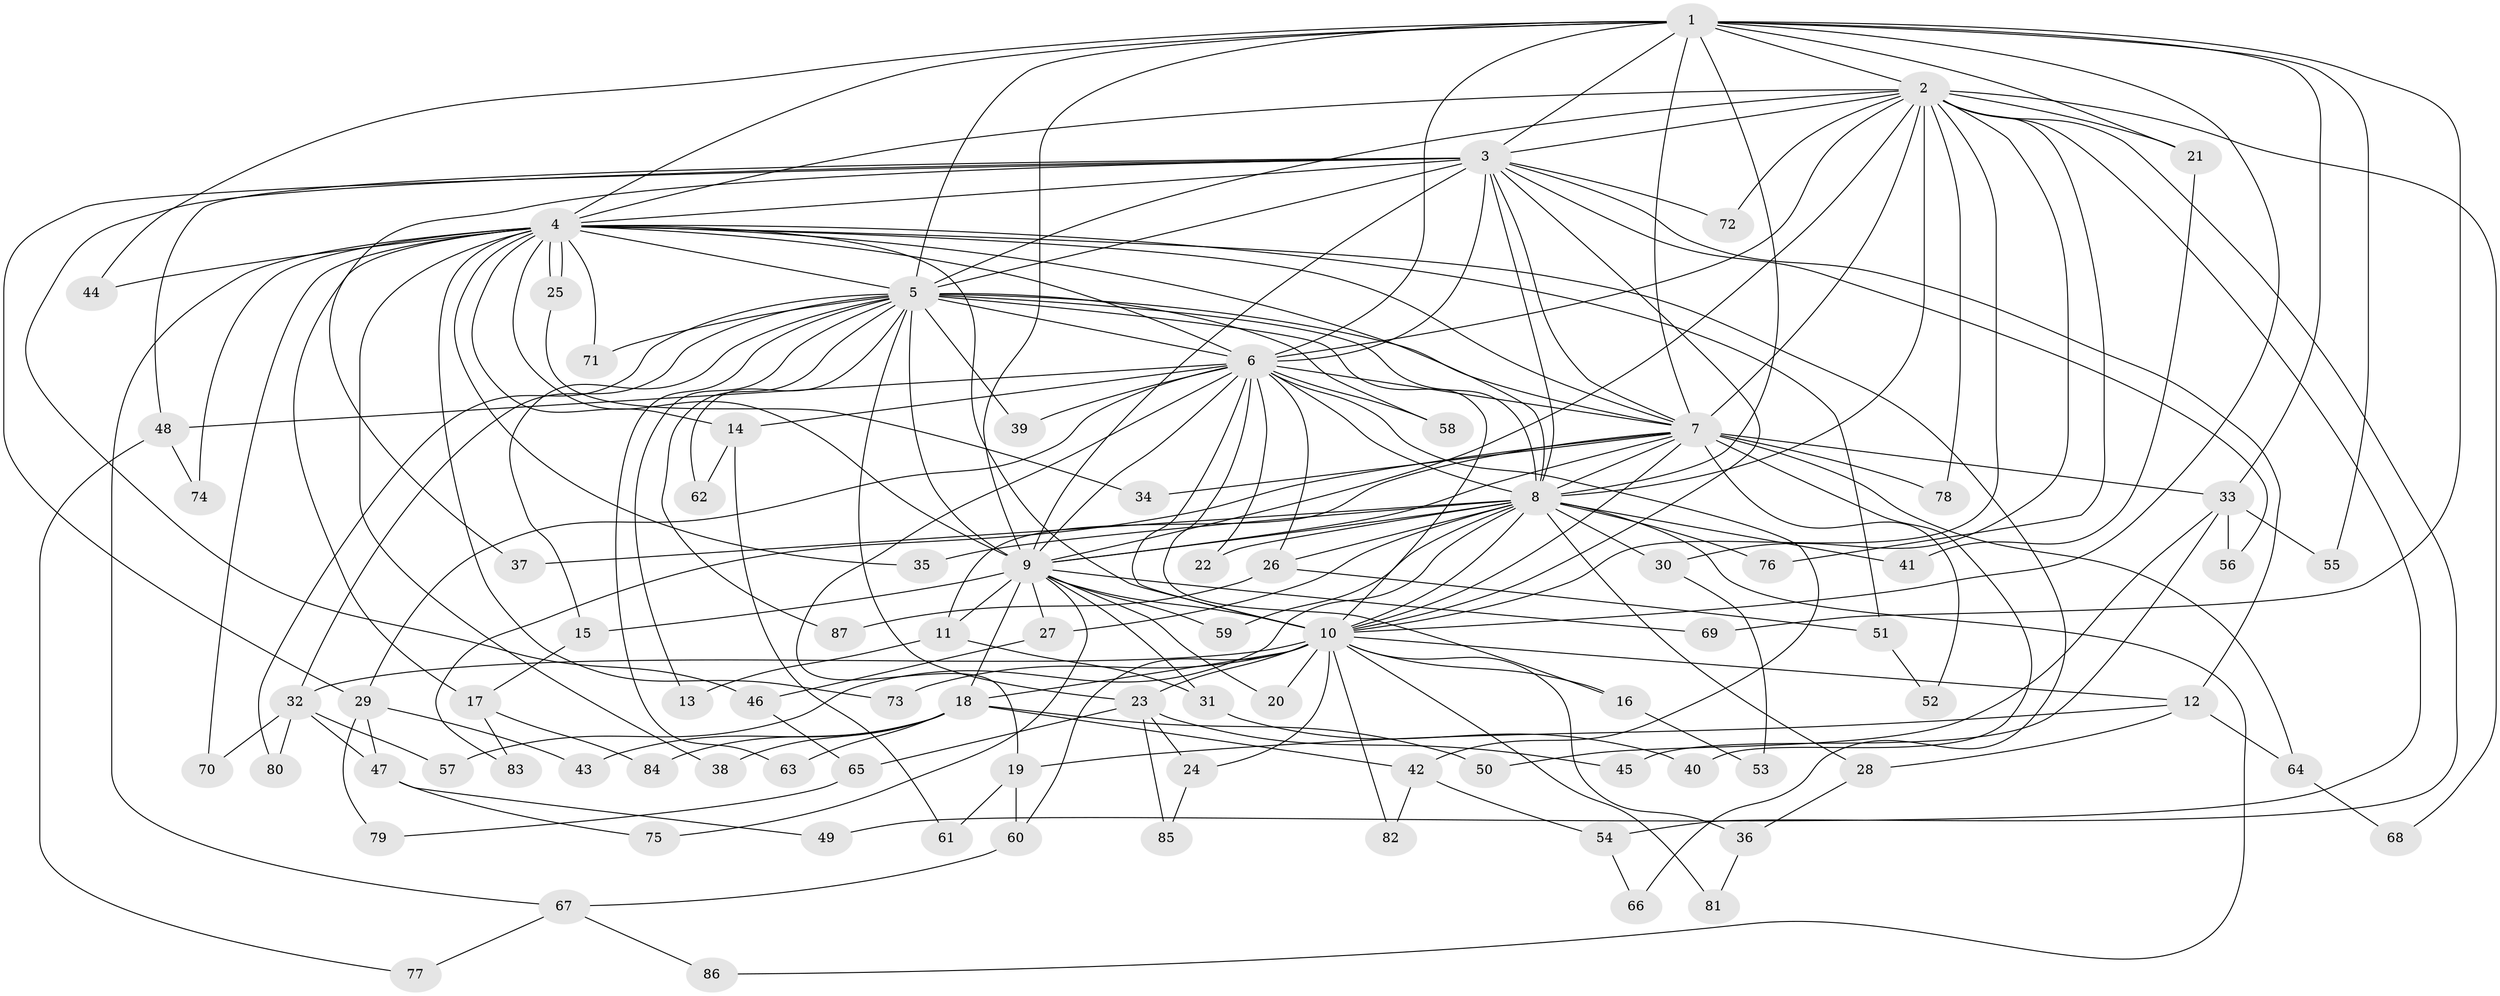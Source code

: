 // coarse degree distribution, {13: 0.044444444444444446, 11: 0.022222222222222223, 12: 0.022222222222222223, 18: 0.022222222222222223, 15: 0.022222222222222223, 16: 0.022222222222222223, 4: 0.06666666666666667, 5: 0.08888888888888889, 7: 0.022222222222222223, 3: 0.17777777777777778, 9: 0.022222222222222223, 2: 0.4, 10: 0.044444444444444446, 6: 0.022222222222222223}
// Generated by graph-tools (version 1.1) at 2025/49/03/04/25 22:49:53]
// undirected, 87 vertices, 199 edges
graph export_dot {
  node [color=gray90,style=filled];
  1;
  2;
  3;
  4;
  5;
  6;
  7;
  8;
  9;
  10;
  11;
  12;
  13;
  14;
  15;
  16;
  17;
  18;
  19;
  20;
  21;
  22;
  23;
  24;
  25;
  26;
  27;
  28;
  29;
  30;
  31;
  32;
  33;
  34;
  35;
  36;
  37;
  38;
  39;
  40;
  41;
  42;
  43;
  44;
  45;
  46;
  47;
  48;
  49;
  50;
  51;
  52;
  53;
  54;
  55;
  56;
  57;
  58;
  59;
  60;
  61;
  62;
  63;
  64;
  65;
  66;
  67;
  68;
  69;
  70;
  71;
  72;
  73;
  74;
  75;
  76;
  77;
  78;
  79;
  80;
  81;
  82;
  83;
  84;
  85;
  86;
  87;
  1 -- 2;
  1 -- 3;
  1 -- 4;
  1 -- 5;
  1 -- 6;
  1 -- 7;
  1 -- 8;
  1 -- 9;
  1 -- 10;
  1 -- 21;
  1 -- 33;
  1 -- 44;
  1 -- 55;
  1 -- 69;
  2 -- 3;
  2 -- 4;
  2 -- 5;
  2 -- 6;
  2 -- 7;
  2 -- 8;
  2 -- 9;
  2 -- 10;
  2 -- 21;
  2 -- 30;
  2 -- 49;
  2 -- 54;
  2 -- 68;
  2 -- 72;
  2 -- 76;
  2 -- 78;
  3 -- 4;
  3 -- 5;
  3 -- 6;
  3 -- 7;
  3 -- 8;
  3 -- 9;
  3 -- 10;
  3 -- 12;
  3 -- 29;
  3 -- 37;
  3 -- 46;
  3 -- 48;
  3 -- 56;
  3 -- 72;
  4 -- 5;
  4 -- 6;
  4 -- 7;
  4 -- 8;
  4 -- 9;
  4 -- 10;
  4 -- 14;
  4 -- 17;
  4 -- 25;
  4 -- 25;
  4 -- 35;
  4 -- 38;
  4 -- 44;
  4 -- 51;
  4 -- 66;
  4 -- 67;
  4 -- 70;
  4 -- 71;
  4 -- 73;
  4 -- 74;
  5 -- 6;
  5 -- 7;
  5 -- 8;
  5 -- 9;
  5 -- 10;
  5 -- 13;
  5 -- 15;
  5 -- 23;
  5 -- 32;
  5 -- 39;
  5 -- 58;
  5 -- 62;
  5 -- 63;
  5 -- 71;
  5 -- 80;
  5 -- 87;
  6 -- 7;
  6 -- 8;
  6 -- 9;
  6 -- 10;
  6 -- 14;
  6 -- 16;
  6 -- 19;
  6 -- 22;
  6 -- 26;
  6 -- 29;
  6 -- 39;
  6 -- 42;
  6 -- 48;
  6 -- 58;
  7 -- 8;
  7 -- 9;
  7 -- 10;
  7 -- 11;
  7 -- 33;
  7 -- 34;
  7 -- 40;
  7 -- 52;
  7 -- 64;
  7 -- 78;
  7 -- 83;
  8 -- 9;
  8 -- 10;
  8 -- 22;
  8 -- 26;
  8 -- 27;
  8 -- 28;
  8 -- 30;
  8 -- 35;
  8 -- 37;
  8 -- 41;
  8 -- 57;
  8 -- 59;
  8 -- 76;
  8 -- 86;
  9 -- 10;
  9 -- 11;
  9 -- 15;
  9 -- 18;
  9 -- 20;
  9 -- 27;
  9 -- 31;
  9 -- 59;
  9 -- 69;
  9 -- 75;
  10 -- 12;
  10 -- 16;
  10 -- 18;
  10 -- 20;
  10 -- 23;
  10 -- 24;
  10 -- 32;
  10 -- 36;
  10 -- 60;
  10 -- 73;
  10 -- 81;
  10 -- 82;
  11 -- 13;
  11 -- 31;
  12 -- 19;
  12 -- 28;
  12 -- 64;
  14 -- 61;
  14 -- 62;
  15 -- 17;
  16 -- 53;
  17 -- 83;
  17 -- 84;
  18 -- 38;
  18 -- 42;
  18 -- 43;
  18 -- 50;
  18 -- 63;
  18 -- 84;
  19 -- 60;
  19 -- 61;
  21 -- 41;
  23 -- 24;
  23 -- 45;
  23 -- 65;
  23 -- 85;
  24 -- 85;
  25 -- 34;
  26 -- 51;
  26 -- 87;
  27 -- 46;
  28 -- 36;
  29 -- 43;
  29 -- 47;
  29 -- 79;
  30 -- 53;
  31 -- 40;
  32 -- 47;
  32 -- 57;
  32 -- 70;
  32 -- 80;
  33 -- 45;
  33 -- 50;
  33 -- 55;
  33 -- 56;
  36 -- 81;
  42 -- 54;
  42 -- 82;
  46 -- 65;
  47 -- 49;
  47 -- 75;
  48 -- 74;
  48 -- 77;
  51 -- 52;
  54 -- 66;
  60 -- 67;
  64 -- 68;
  65 -- 79;
  67 -- 77;
  67 -- 86;
}
